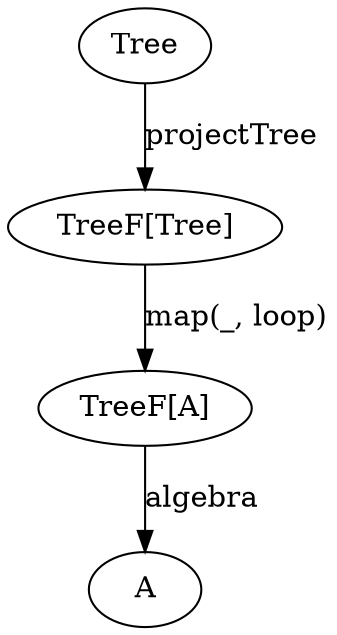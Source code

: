  digraph {
    B[label=Tree]
    ListFList[label="TreeF[Tree]"]
    ListFA[label="TreeF[A]" class="disabled"]
    A[class="disabled"]

    B         -> ListFList [label=projectTree]
    ListFList -> ListFA[label="map(_, loop)" class="disabled"]
    ListFA    -> A [label=algebra class="disabled"]
}
